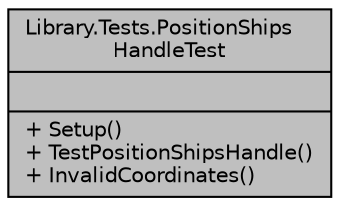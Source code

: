 digraph "Library.Tests.PositionShipsHandleTest"
{
 // INTERACTIVE_SVG=YES
 // LATEX_PDF_SIZE
  edge [fontname="Helvetica",fontsize="10",labelfontname="Helvetica",labelfontsize="10"];
  node [fontname="Helvetica",fontsize="10",shape=record];
  Node1 [label="{Library.Tests.PositionShips\lHandleTest\n||+ Setup()\l+ TestPositionShipsHandle()\l+ InvalidCoordinates()\l}",height=0.2,width=0.4,color="black", fillcolor="grey75", style="filled", fontcolor="black",tooltip=" "];
}
